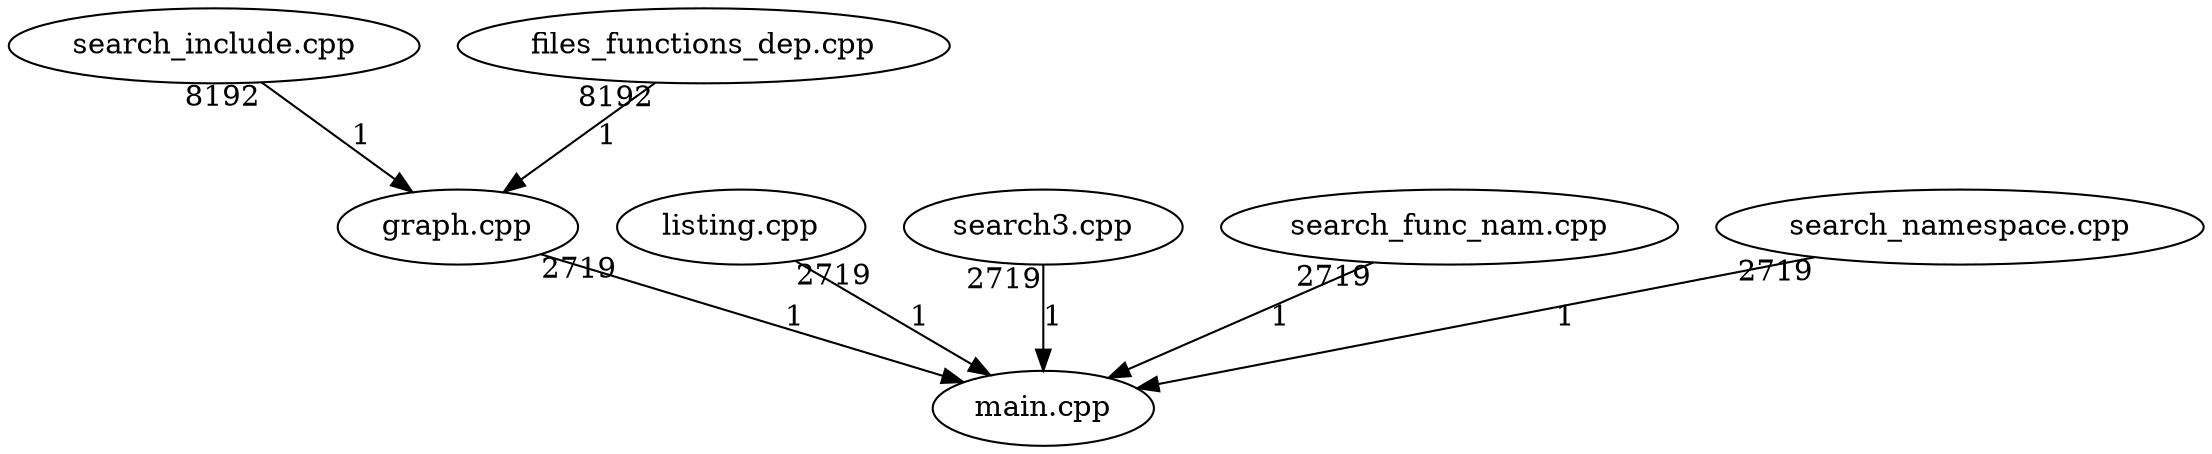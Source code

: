 digraph files_graph
{
"search_include.cpp"->"graph.cpp"[taillabel = 8192][label = 1]
"files_functions_dep.cpp"->"graph.cpp"[taillabel = 8192][label = 1]
"graph.cpp"->"main.cpp"[taillabel = 2719][label = 1]
"listing.cpp"->"main.cpp"[taillabel = 2719][label = 1]
"search3.cpp"->"main.cpp"[taillabel = 2719][label = 1]
"search_func_nam.cpp"->"main.cpp"[taillabel = 2719][label = 1]
"search_namespace.cpp"->"main.cpp"[taillabel = 2719][label = 1]
}